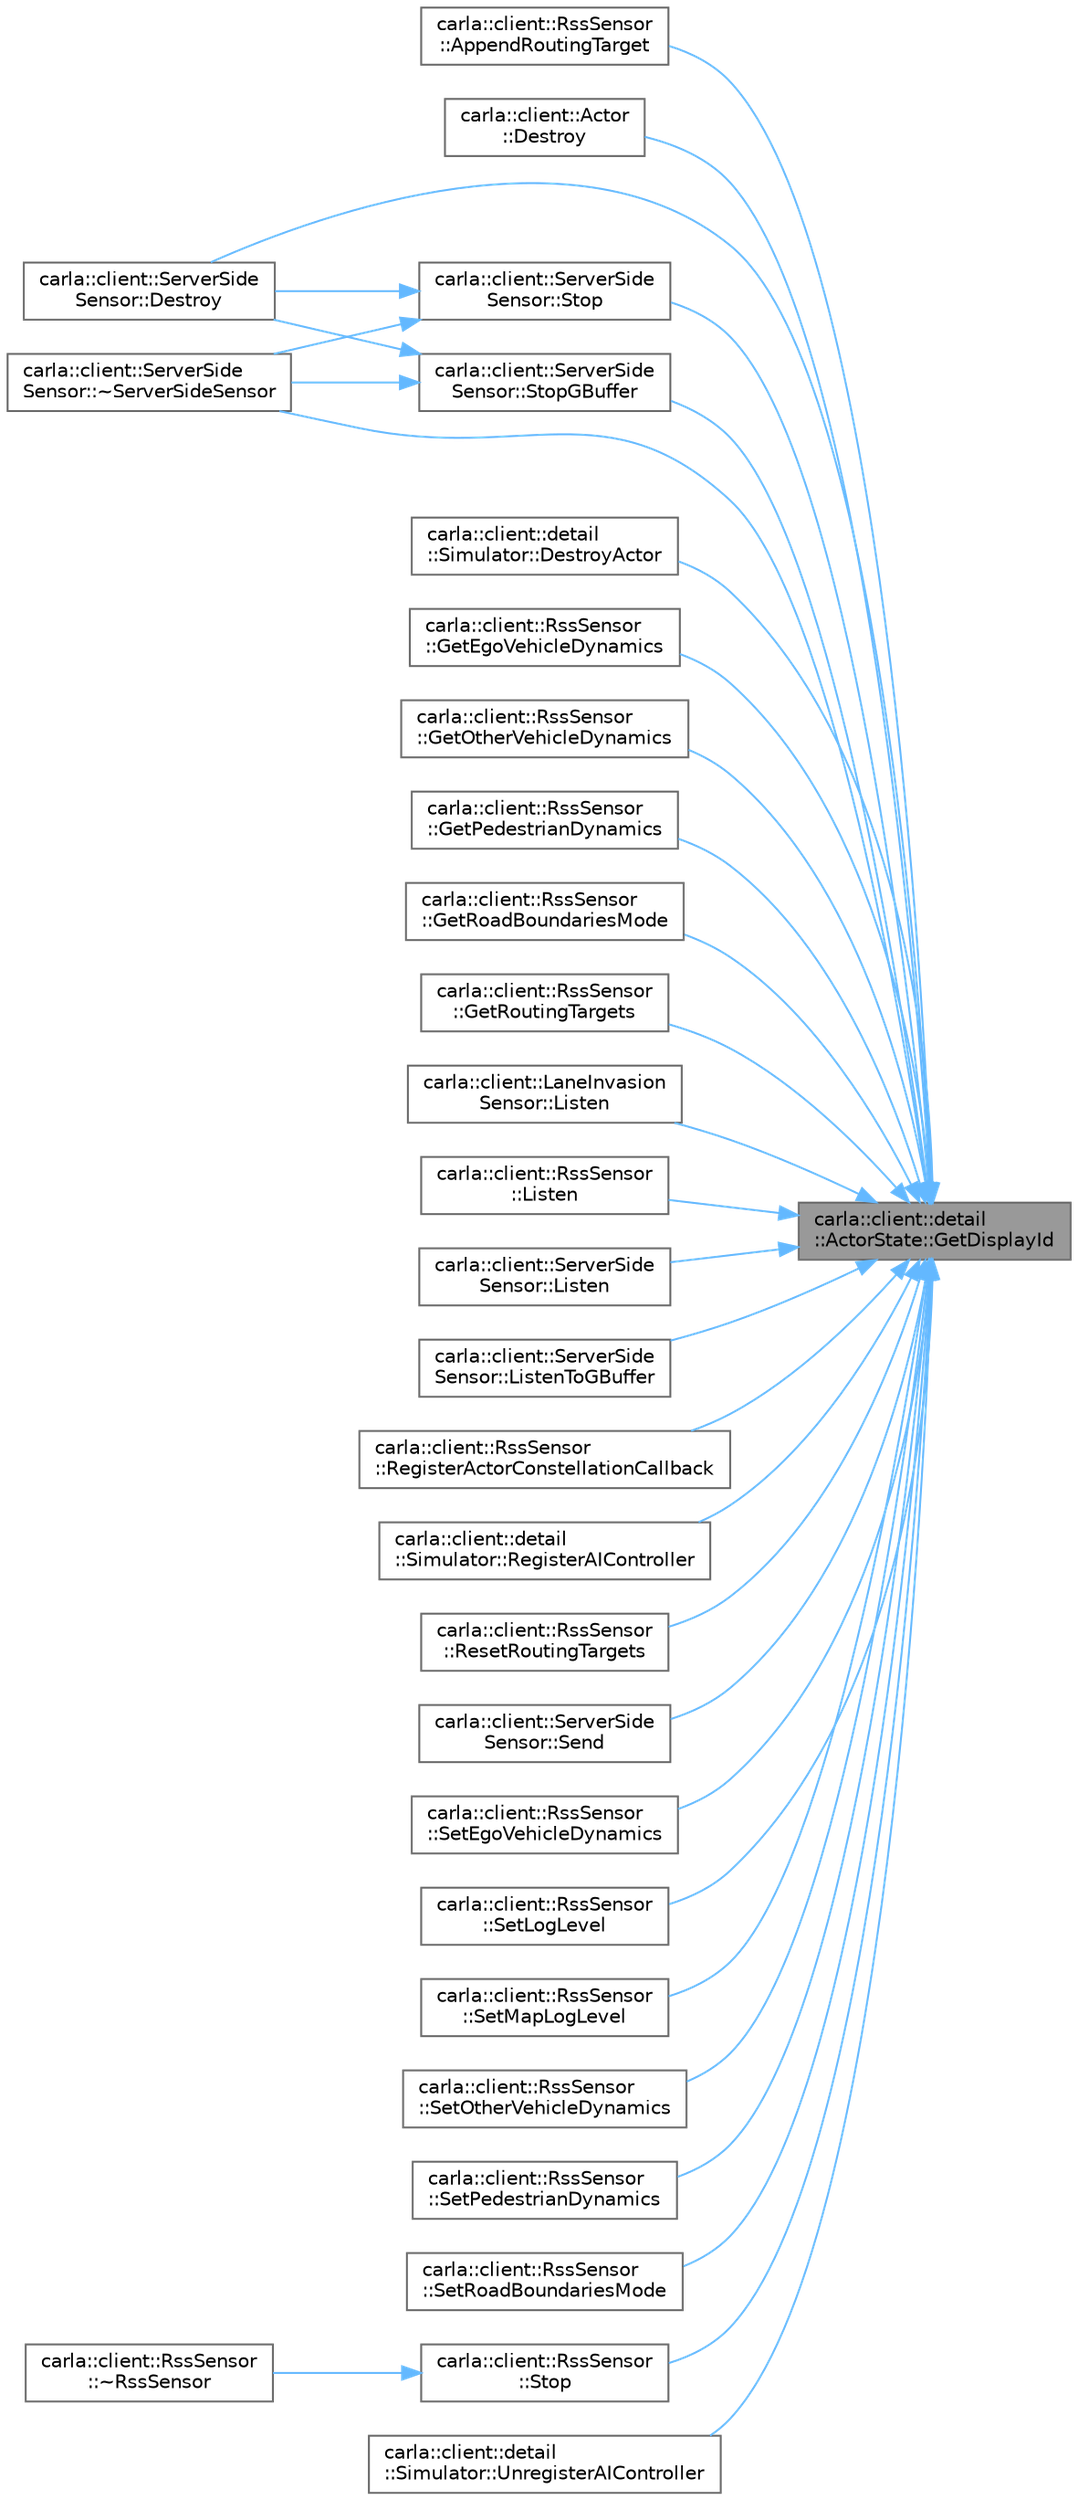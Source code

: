 digraph "carla::client::detail::ActorState::GetDisplayId"
{
 // INTERACTIVE_SVG=YES
 // LATEX_PDF_SIZE
  bgcolor="transparent";
  edge [fontname=Helvetica,fontsize=10,labelfontname=Helvetica,labelfontsize=10];
  node [fontname=Helvetica,fontsize=10,shape=box,height=0.2,width=0.4];
  rankdir="RL";
  Node1 [id="Node000001",label="carla::client::detail\l::ActorState::GetDisplayId",height=0.2,width=0.4,color="gray40", fillcolor="grey60", style="filled", fontcolor="black",tooltip=" "];
  Node1 -> Node2 [id="edge1_Node000001_Node000002",dir="back",color="steelblue1",style="solid",tooltip=" "];
  Node2 [id="Node000002",label="carla::client::RssSensor\l::AppendRoutingTarget",height=0.2,width=0.4,color="grey40", fillcolor="white", style="filled",URL="$d7/db6/classcarla_1_1client_1_1RssSensor.html#ac445573909a9236ad5a554d6937d3a6e",tooltip="appends a routing target to the current routing target list ("];
  Node1 -> Node3 [id="edge2_Node000001_Node000003",dir="back",color="steelblue1",style="solid",tooltip=" "];
  Node3 [id="Node000003",label="carla::client::Actor\l::Destroy",height=0.2,width=0.4,color="grey40", fillcolor="white", style="filled",URL="$d6/da5/classcarla_1_1client_1_1Actor.html#a3727fb111b0145aba9e78bf76f3b702b",tooltip="Tell the simulator to destroy this Actor, and return whether the actor was successfully destroyed."];
  Node1 -> Node4 [id="edge3_Node000001_Node000004",dir="back",color="steelblue1",style="solid",tooltip=" "];
  Node4 [id="Node000004",label="carla::client::ServerSide\lSensor::Destroy",height=0.2,width=0.4,color="grey40", fillcolor="white", style="filled",URL="$de/d68/classcarla_1_1client_1_1ServerSideSensor.html#a8b8d6cfb406fd98f00390ff017b6df71",tooltip=" "];
  Node1 -> Node5 [id="edge4_Node000001_Node000005",dir="back",color="steelblue1",style="solid",tooltip=" "];
  Node5 [id="Node000005",label="carla::client::detail\l::Simulator::DestroyActor",height=0.2,width=0.4,color="grey40", fillcolor="white", style="filled",URL="$df/df3/classcarla_1_1client_1_1detail_1_1Simulator.html#ae6feb4d03375b8d6610be9abfa8c8b9a",tooltip=" "];
  Node1 -> Node6 [id="edge5_Node000001_Node000006",dir="back",color="steelblue1",style="solid",tooltip=" "];
  Node6 [id="Node000006",label="carla::client::RssSensor\l::GetEgoVehicleDynamics",height=0.2,width=0.4,color="grey40", fillcolor="white", style="filled",URL="$d7/db6/classcarla_1_1client_1_1RssSensor.html#ab1c2f9245cb1a4c5cafd6541b3cb7110",tooltip=" "];
  Node1 -> Node7 [id="edge6_Node000001_Node000007",dir="back",color="steelblue1",style="solid",tooltip=" "];
  Node7 [id="Node000007",label="carla::client::RssSensor\l::GetOtherVehicleDynamics",height=0.2,width=0.4,color="grey40", fillcolor="white", style="filled",URL="$d7/db6/classcarla_1_1client_1_1RssSensor.html#a51a78117908d722c985ab00bec60fe10",tooltip=" "];
  Node1 -> Node8 [id="edge7_Node000001_Node000008",dir="back",color="steelblue1",style="solid",tooltip=" "];
  Node8 [id="Node000008",label="carla::client::RssSensor\l::GetPedestrianDynamics",height=0.2,width=0.4,color="grey40", fillcolor="white", style="filled",URL="$d7/db6/classcarla_1_1client_1_1RssSensor.html#a8b5de0f72fb76bf9e5e63104e3759b11",tooltip=" "];
  Node1 -> Node9 [id="edge8_Node000001_Node000009",dir="back",color="steelblue1",style="solid",tooltip=" "];
  Node9 [id="Node000009",label="carla::client::RssSensor\l::GetRoadBoundariesMode",height=0.2,width=0.4,color="grey40", fillcolor="white", style="filled",URL="$d7/db6/classcarla_1_1client_1_1RssSensor.html#ad6d245705e730a247da22486bb818104",tooltip=" "];
  Node1 -> Node10 [id="edge9_Node000001_Node000010",dir="back",color="steelblue1",style="solid",tooltip=" "];
  Node10 [id="Node000010",label="carla::client::RssSensor\l::GetRoutingTargets",height=0.2,width=0.4,color="grey40", fillcolor="white", style="filled",URL="$d7/db6/classcarla_1_1client_1_1RssSensor.html#ae83312e0908d5a97d8ea815e9e000a32",tooltip=" "];
  Node1 -> Node11 [id="edge10_Node000001_Node000011",dir="back",color="steelblue1",style="solid",tooltip=" "];
  Node11 [id="Node000011",label="carla::client::LaneInvasion\lSensor::Listen",height=0.2,width=0.4,color="grey40", fillcolor="white", style="filled",URL="$dc/d47/classcarla_1_1client_1_1LaneInvasionSensor.html#a902a42faeaaeb726d1b3ac1c0510d61d",tooltip="Register a callback to be executed each time a new measurement is received."];
  Node1 -> Node12 [id="edge11_Node000001_Node000012",dir="back",color="steelblue1",style="solid",tooltip=" "];
  Node12 [id="Node000012",label="carla::client::RssSensor\l::Listen",height=0.2,width=0.4,color="grey40", fillcolor="white", style="filled",URL="$d7/db6/classcarla_1_1client_1_1RssSensor.html#af2dcc2b1ee4a52dbc8e1e7727e3653c4",tooltip="Register a callback to be executed each time a new measurement is received."];
  Node1 -> Node13 [id="edge12_Node000001_Node000013",dir="back",color="steelblue1",style="solid",tooltip=" "];
  Node13 [id="Node000013",label="carla::client::ServerSide\lSensor::Listen",height=0.2,width=0.4,color="grey40", fillcolor="white", style="filled",URL="$de/d68/classcarla_1_1client_1_1ServerSideSensor.html#ad9cbca9c2bc3d5762df81970696bdc81",tooltip="Register a callback to be executed each time a new measurement is received."];
  Node1 -> Node14 [id="edge13_Node000001_Node000014",dir="back",color="steelblue1",style="solid",tooltip=" "];
  Node14 [id="Node000014",label="carla::client::ServerSide\lSensor::ListenToGBuffer",height=0.2,width=0.4,color="grey40", fillcolor="white", style="filled",URL="$de/d68/classcarla_1_1client_1_1ServerSideSensor.html#a8d2f2ded63362c44925f7e5c7c64adcf",tooltip="Listen fr"];
  Node1 -> Node15 [id="edge14_Node000001_Node000015",dir="back",color="steelblue1",style="solid",tooltip=" "];
  Node15 [id="Node000015",label="carla::client::RssSensor\l::RegisterActorConstellationCallback",height=0.2,width=0.4,color="grey40", fillcolor="white", style="filled",URL="$d7/db6/classcarla_1_1client_1_1RssSensor.html#a761bb9c8cfffcd4225fd19453b76e108",tooltip="Register a callback to be executed for each actor within each measurement to be processed to decide o..."];
  Node1 -> Node16 [id="edge15_Node000001_Node000016",dir="back",color="steelblue1",style="solid",tooltip=" "];
  Node16 [id="Node000016",label="carla::client::detail\l::Simulator::RegisterAIController",height=0.2,width=0.4,color="grey40", fillcolor="white", style="filled",URL="$df/df3/classcarla_1_1client_1_1detail_1_1Simulator.html#a414d306143aa4176218dad033c46553c",tooltip=" "];
  Node1 -> Node17 [id="edge16_Node000001_Node000017",dir="back",color="steelblue1",style="solid",tooltip=" "];
  Node17 [id="Node000017",label="carla::client::RssSensor\l::ResetRoutingTargets",height=0.2,width=0.4,color="grey40", fillcolor="white", style="filled",URL="$d7/db6/classcarla_1_1client_1_1RssSensor.html#a205b330869e72dbf3e1b86d4d2b0ad15",tooltip="resets the current routing target ("];
  Node1 -> Node18 [id="edge17_Node000001_Node000018",dir="back",color="steelblue1",style="solid",tooltip=" "];
  Node18 [id="Node000018",label="carla::client::ServerSide\lSensor::Send",height=0.2,width=0.4,color="grey40", fillcolor="white", style="filled",URL="$de/d68/classcarla_1_1client_1_1ServerSideSensor.html#aa21c177524bc15fb56b45fa3c87dd91b",tooltip="Send data via this sensor"];
  Node1 -> Node19 [id="edge18_Node000001_Node000019",dir="back",color="steelblue1",style="solid",tooltip=" "];
  Node19 [id="Node000019",label="carla::client::RssSensor\l::SetEgoVehicleDynamics",height=0.2,width=0.4,color="grey40", fillcolor="white", style="filled",URL="$d7/db6/classcarla_1_1client_1_1RssSensor.html#a59c753d75ccc40906c28de0a099f594f",tooltip="sets the ego vehicle dynamics to be used by the ego vehicle ("];
  Node1 -> Node20 [id="edge19_Node000001_Node000020",dir="back",color="steelblue1",style="solid",tooltip=" "];
  Node20 [id="Node000020",label="carla::client::RssSensor\l::SetLogLevel",height=0.2,width=0.4,color="grey40", fillcolor="white", style="filled",URL="$d7/db6/classcarla_1_1client_1_1RssSensor.html#a58daca3e4215e63c5d6a37da643dd2b5",tooltip="sets the current log level"];
  Node1 -> Node21 [id="edge20_Node000001_Node000021",dir="back",color="steelblue1",style="solid",tooltip=" "];
  Node21 [id="Node000021",label="carla::client::RssSensor\l::SetMapLogLevel",height=0.2,width=0.4,color="grey40", fillcolor="white", style="filled",URL="$d7/db6/classcarla_1_1client_1_1RssSensor.html#a9603323a282012d61dcbe6f532bed650",tooltip="sets the current map log level"];
  Node1 -> Node22 [id="edge21_Node000001_Node000022",dir="back",color="steelblue1",style="solid",tooltip=" "];
  Node22 [id="Node000022",label="carla::client::RssSensor\l::SetOtherVehicleDynamics",height=0.2,width=0.4,color="grey40", fillcolor="white", style="filled",URL="$d7/db6/classcarla_1_1client_1_1RssSensor.html#a8daf2300175fe66497ada5415c88ce3d",tooltip="sets the ego vehicle dynamics to be used by other vehicles ("];
  Node1 -> Node23 [id="edge22_Node000001_Node000023",dir="back",color="steelblue1",style="solid",tooltip=" "];
  Node23 [id="Node000023",label="carla::client::RssSensor\l::SetPedestrianDynamics",height=0.2,width=0.4,color="grey40", fillcolor="white", style="filled",URL="$d7/db6/classcarla_1_1client_1_1RssSensor.html#a73e557f1bf767797866cd339ef4fcd13",tooltip="sets the ego vehicle dynamics to be used by pedestrians ("];
  Node1 -> Node24 [id="edge23_Node000001_Node000024",dir="back",color="steelblue1",style="solid",tooltip=" "];
  Node24 [id="Node000024",label="carla::client::RssSensor\l::SetRoadBoundariesMode",height=0.2,width=0.4,color="grey40", fillcolor="white", style="filled",URL="$d7/db6/classcarla_1_1client_1_1RssSensor.html#acf5726bb8aad25b9e2dbb83b75c5904a",tooltip="sets the current mode for respecting the road boundaries ("];
  Node1 -> Node25 [id="edge24_Node000001_Node000025",dir="back",color="steelblue1",style="solid",tooltip=" "];
  Node25 [id="Node000025",label="carla::client::RssSensor\l::Stop",height=0.2,width=0.4,color="grey40", fillcolor="white", style="filled",URL="$d7/db6/classcarla_1_1client_1_1RssSensor.html#a84708b0cda6793b54a1df34c90050962",tooltip="Stop listening for new measurements."];
  Node25 -> Node26 [id="edge25_Node000025_Node000026",dir="back",color="steelblue1",style="solid",tooltip=" "];
  Node26 [id="Node000026",label="carla::client::RssSensor\l::~RssSensor",height=0.2,width=0.4,color="grey40", fillcolor="white", style="filled",URL="$d7/db6/classcarla_1_1client_1_1RssSensor.html#a4374f932e9cc6e726d7cbf98a7006cc9",tooltip="destructor"];
  Node1 -> Node27 [id="edge26_Node000001_Node000027",dir="back",color="steelblue1",style="solid",tooltip=" "];
  Node27 [id="Node000027",label="carla::client::ServerSide\lSensor::Stop",height=0.2,width=0.4,color="grey40", fillcolor="white", style="filled",URL="$de/d68/classcarla_1_1client_1_1ServerSideSensor.html#ac50a567c3bfd01261f06f9743afef84a",tooltip="Stop listening for new measurements."];
  Node27 -> Node4 [id="edge27_Node000027_Node000004",dir="back",color="steelblue1",style="solid",tooltip=" "];
  Node27 -> Node28 [id="edge28_Node000027_Node000028",dir="back",color="steelblue1",style="solid",tooltip=" "];
  Node28 [id="Node000028",label="carla::client::ServerSide\lSensor::~ServerSideSensor",height=0.2,width=0.4,color="grey40", fillcolor="white", style="filled",URL="$de/d68/classcarla_1_1client_1_1ServerSideSensor.html#a1201671eeb012dca84d5159d1921512a",tooltip=" "];
  Node1 -> Node29 [id="edge29_Node000001_Node000029",dir="back",color="steelblue1",style="solid",tooltip=" "];
  Node29 [id="Node000029",label="carla::client::ServerSide\lSensor::StopGBuffer",height=0.2,width=0.4,color="grey40", fillcolor="white", style="filled",URL="$de/d68/classcarla_1_1client_1_1ServerSideSensor.html#af9ff392aec23bfad361e211dcd85fd9f",tooltip="Stop listening for a specific gbuffer stream."];
  Node29 -> Node4 [id="edge30_Node000029_Node000004",dir="back",color="steelblue1",style="solid",tooltip=" "];
  Node29 -> Node28 [id="edge31_Node000029_Node000028",dir="back",color="steelblue1",style="solid",tooltip=" "];
  Node1 -> Node30 [id="edge32_Node000001_Node000030",dir="back",color="steelblue1",style="solid",tooltip=" "];
  Node30 [id="Node000030",label="carla::client::detail\l::Simulator::UnregisterAIController",height=0.2,width=0.4,color="grey40", fillcolor="white", style="filled",URL="$df/df3/classcarla_1_1client_1_1detail_1_1Simulator.html#a828a2d0b33e3746d6def8095794b8e85",tooltip=" "];
  Node1 -> Node28 [id="edge33_Node000001_Node000028",dir="back",color="steelblue1",style="solid",tooltip=" "];
}
